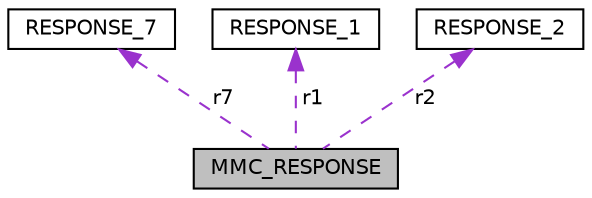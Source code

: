 digraph "MMC_RESPONSE"
{
  edge [fontname="Helvetica",fontsize="10",labelfontname="Helvetica",labelfontsize="10"];
  node [fontname="Helvetica",fontsize="10",shape=record];
  Node1 [label="MMC_RESPONSE",height=0.2,width=0.4,color="black", fillcolor="grey75", style="filled", fontcolor="black"];
  Node2 -> Node1 [dir="back",color="darkorchid3",fontsize="10",style="dashed",label=" r7" ,fontname="Helvetica"];
  Node2 [label="RESPONSE_7",height=0.2,width=0.4,color="black", fillcolor="white", style="filled",URL="$union_r_e_s_p_o_n_s_e__7.html"];
  Node3 -> Node1 [dir="back",color="darkorchid3",fontsize="10",style="dashed",label=" r1" ,fontname="Helvetica"];
  Node3 [label="RESPONSE_1",height=0.2,width=0.4,color="black", fillcolor="white", style="filled",URL="$union_r_e_s_p_o_n_s_e__1.html"];
  Node4 -> Node1 [dir="back",color="darkorchid3",fontsize="10",style="dashed",label=" r2" ,fontname="Helvetica"];
  Node4 [label="RESPONSE_2",height=0.2,width=0.4,color="black", fillcolor="white", style="filled",URL="$union_r_e_s_p_o_n_s_e__2.html"];
}
